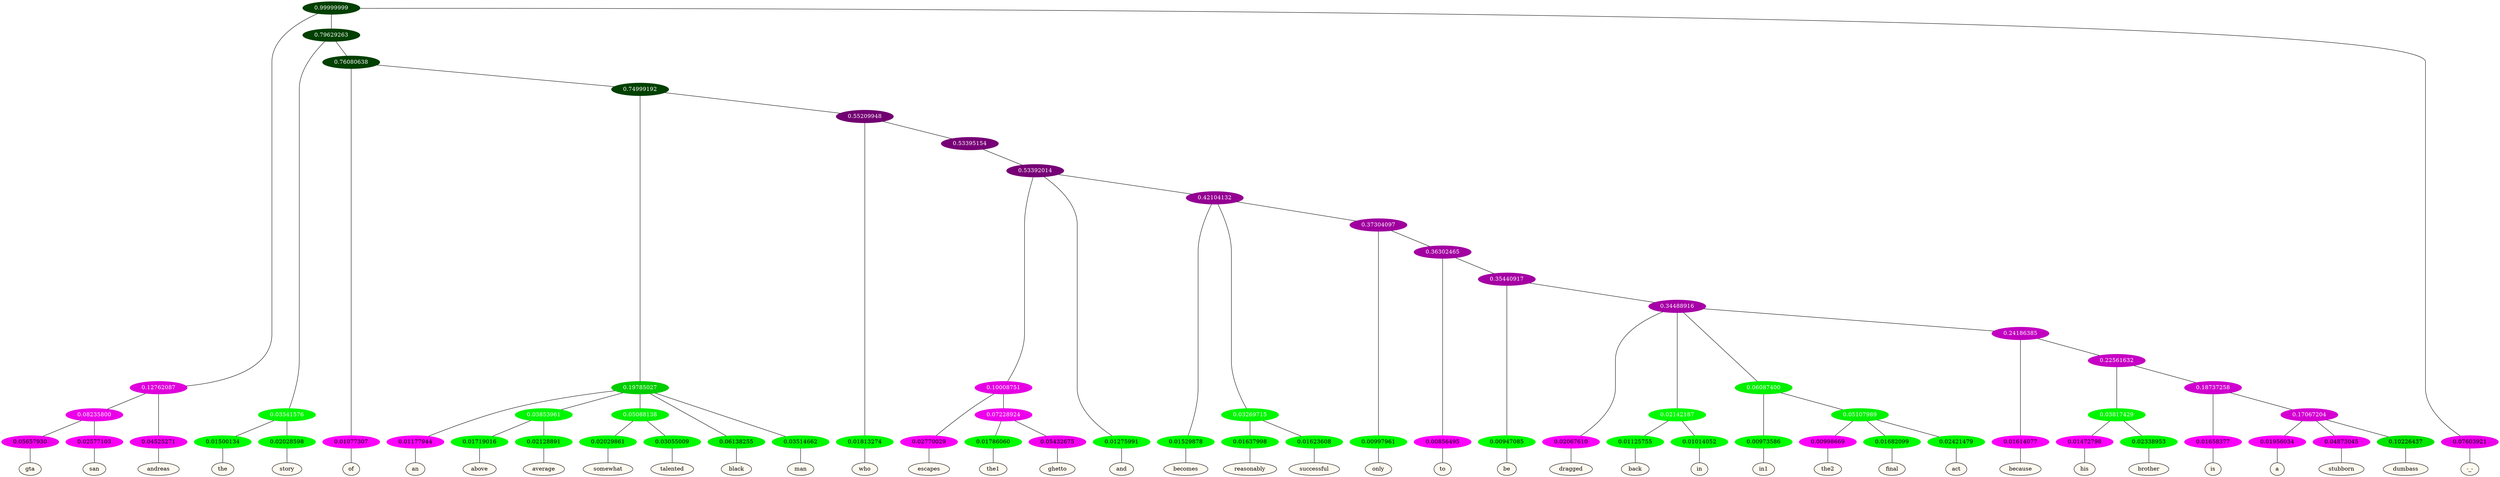 graph {
	node [format=png height=0.15 nodesep=0.001 ordering=out overlap=prism overlap_scaling=0.01 ranksep=0.001 ratio=0.2 style=filled width=0.15]
	{
		rank=same
		a_w_8 [label=gta color=black fillcolor=floralwhite style="filled,solid"]
		a_w_9 [label=san color=black fillcolor=floralwhite style="filled,solid"]
		a_w_5 [label=andreas color=black fillcolor=floralwhite style="filled,solid"]
		a_w_10 [label=the color=black fillcolor=floralwhite style="filled,solid"]
		a_w_11 [label=story color=black fillcolor=floralwhite style="filled,solid"]
		a_w_12 [label=of color=black fillcolor=floralwhite style="filled,solid"]
		a_w_16 [label=an color=black fillcolor=floralwhite style="filled,solid"]
		a_w_23 [label=above color=black fillcolor=floralwhite style="filled,solid"]
		a_w_24 [label=average color=black fillcolor=floralwhite style="filled,solid"]
		a_w_25 [label=somewhat color=black fillcolor=floralwhite style="filled,solid"]
		a_w_26 [label=talented color=black fillcolor=floralwhite style="filled,solid"]
		a_w_19 [label=black color=black fillcolor=floralwhite style="filled,solid"]
		a_w_20 [label=man color=black fillcolor=floralwhite style="filled,solid"]
		a_w_21 [label=who color=black fillcolor=floralwhite style="filled,solid"]
		a_w_31 [label=escapes color=black fillcolor=floralwhite style="filled,solid"]
		a_w_36 [label=the1 color=black fillcolor=floralwhite style="filled,solid"]
		a_w_37 [label=ghetto color=black fillcolor=floralwhite style="filled,solid"]
		a_w_29 [label=and color=black fillcolor=floralwhite style="filled,solid"]
		a_w_33 [label=becomes color=black fillcolor=floralwhite style="filled,solid"]
		a_w_38 [label=reasonably color=black fillcolor=floralwhite style="filled,solid"]
		a_w_39 [label=successful color=black fillcolor=floralwhite style="filled,solid"]
		a_w_40 [label=only color=black fillcolor=floralwhite style="filled,solid"]
		a_w_42 [label=to color=black fillcolor=floralwhite style="filled,solid"]
		a_w_44 [label=be color=black fillcolor=floralwhite style="filled,solid"]
		a_w_46 [label=dragged color=black fillcolor=floralwhite style="filled,solid"]
		a_w_50 [label=back color=black fillcolor=floralwhite style="filled,solid"]
		a_w_51 [label=in color=black fillcolor=floralwhite style="filled,solid"]
		a_w_52 [label=in1 color=black fillcolor=floralwhite style="filled,solid"]
		a_w_56 [label=the2 color=black fillcolor=floralwhite style="filled,solid"]
		a_w_57 [label=final color=black fillcolor=floralwhite style="filled,solid"]
		a_w_58 [label=act color=black fillcolor=floralwhite style="filled,solid"]
		a_w_54 [label=because color=black fillcolor=floralwhite style="filled,solid"]
		a_w_61 [label=his color=black fillcolor=floralwhite style="filled,solid"]
		a_w_62 [label=brother color=black fillcolor=floralwhite style="filled,solid"]
		a_w_63 [label=is color=black fillcolor=floralwhite style="filled,solid"]
		a_w_65 [label=a color=black fillcolor=floralwhite style="filled,solid"]
		a_w_66 [label=stubborn color=black fillcolor=floralwhite style="filled,solid"]
		a_w_67 [label=dumbass color=black fillcolor=floralwhite style="filled,solid"]
		a_w_3 [label="-_-" color=black fillcolor=floralwhite style="filled,solid"]
	}
	a_n_8 -- a_w_8
	a_n_9 -- a_w_9
	a_n_5 -- a_w_5
	a_n_10 -- a_w_10
	a_n_11 -- a_w_11
	a_n_12 -- a_w_12
	a_n_16 -- a_w_16
	a_n_23 -- a_w_23
	a_n_24 -- a_w_24
	a_n_25 -- a_w_25
	a_n_26 -- a_w_26
	a_n_19 -- a_w_19
	a_n_20 -- a_w_20
	a_n_21 -- a_w_21
	a_n_31 -- a_w_31
	a_n_36 -- a_w_36
	a_n_37 -- a_w_37
	a_n_29 -- a_w_29
	a_n_33 -- a_w_33
	a_n_38 -- a_w_38
	a_n_39 -- a_w_39
	a_n_40 -- a_w_40
	a_n_42 -- a_w_42
	a_n_44 -- a_w_44
	a_n_46 -- a_w_46
	a_n_50 -- a_w_50
	a_n_51 -- a_w_51
	a_n_52 -- a_w_52
	a_n_56 -- a_w_56
	a_n_57 -- a_w_57
	a_n_58 -- a_w_58
	a_n_54 -- a_w_54
	a_n_61 -- a_w_61
	a_n_62 -- a_w_62
	a_n_63 -- a_w_63
	a_n_65 -- a_w_65
	a_n_66 -- a_w_66
	a_n_67 -- a_w_67
	a_n_3 -- a_w_3
	{
		rank=same
		a_n_8 [label=0.05657930 color="0.835 1.000 0.943" fontcolor=black]
		a_n_9 [label=0.02577103 color="0.835 1.000 0.974" fontcolor=black]
		a_n_5 [label=0.04525271 color="0.835 1.000 0.955" fontcolor=black]
		a_n_10 [label=0.01500134 color="0.334 1.000 0.985" fontcolor=black]
		a_n_11 [label=0.02028598 color="0.334 1.000 0.980" fontcolor=black]
		a_n_12 [label=0.01077307 color="0.835 1.000 0.989" fontcolor=black]
		a_n_16 [label=0.01177944 color="0.835 1.000 0.988" fontcolor=black]
		a_n_23 [label=0.01719016 color="0.334 1.000 0.983" fontcolor=black]
		a_n_24 [label=0.02128891 color="0.334 1.000 0.979" fontcolor=black]
		a_n_25 [label=0.02029861 color="0.334 1.000 0.980" fontcolor=black]
		a_n_26 [label=0.03055009 color="0.334 1.000 0.969" fontcolor=black]
		a_n_19 [label=0.06138255 color="0.334 1.000 0.939" fontcolor=black]
		a_n_20 [label=0.03514662 color="0.334 1.000 0.965" fontcolor=black]
		a_n_21 [label=0.01813274 color="0.334 1.000 0.982" fontcolor=black]
		a_n_31 [label=0.02770029 color="0.835 1.000 0.972" fontcolor=black]
		a_n_36 [label=0.01786060 color="0.334 1.000 0.982" fontcolor=black]
		a_n_37 [label=0.05432675 color="0.835 1.000 0.946" fontcolor=black]
		a_n_29 [label=0.01275991 color="0.334 1.000 0.987" fontcolor=black]
		a_n_33 [label=0.01529878 color="0.334 1.000 0.985" fontcolor=black]
		a_n_38 [label=0.01637998 color="0.334 1.000 0.984" fontcolor=black]
		a_n_39 [label=0.01623608 color="0.334 1.000 0.984" fontcolor=black]
		a_n_40 [label=0.00997961 color="0.334 1.000 0.990" fontcolor=black]
		a_n_42 [label=0.00856495 color="0.835 1.000 0.991" fontcolor=black]
		a_n_44 [label=0.00947085 color="0.334 1.000 0.991" fontcolor=black]
		a_n_46 [label=0.02067610 color="0.835 1.000 0.979" fontcolor=black]
		a_n_50 [label=0.01125755 color="0.334 1.000 0.989" fontcolor=black]
		a_n_51 [label=0.01014052 color="0.334 1.000 0.990" fontcolor=black]
		a_n_52 [label=0.00973586 color="0.334 1.000 0.990" fontcolor=black]
		a_n_56 [label=0.00998669 color="0.835 1.000 0.990" fontcolor=black]
		a_n_57 [label=0.01682099 color="0.334 1.000 0.983" fontcolor=black]
		a_n_58 [label=0.02421479 color="0.334 1.000 0.976" fontcolor=black]
		a_n_54 [label=0.01614077 color="0.835 1.000 0.984" fontcolor=black]
		a_n_61 [label=0.01472798 color="0.835 1.000 0.985" fontcolor=black]
		a_n_62 [label=0.02338953 color="0.334 1.000 0.977" fontcolor=black]
		a_n_63 [label=0.01658377 color="0.835 1.000 0.983" fontcolor=black]
		a_n_65 [label=0.01956034 color="0.835 1.000 0.980" fontcolor=black]
		a_n_66 [label=0.04873045 color="0.835 1.000 0.951" fontcolor=black]
		a_n_67 [label=0.10226437 color="0.334 1.000 0.898" fontcolor=black]
		a_n_3 [label=0.07603921 color="0.835 1.000 0.924" fontcolor=black]
	}
	a_n_0 [label=0.99999999 color="0.334 1.000 0.250" fontcolor=grey99]
	a_n_1 [label=0.12762087 color="0.835 1.000 0.872" fontcolor=grey99]
	a_n_0 -- a_n_1
	a_n_2 [label=0.79629263 color="0.334 1.000 0.250" fontcolor=grey99]
	a_n_0 -- a_n_2
	a_n_0 -- a_n_3
	a_n_4 [label=0.08235800 color="0.835 1.000 0.918" fontcolor=grey99]
	a_n_1 -- a_n_4
	a_n_1 -- a_n_5
	a_n_6 [label=0.03541576 color="0.334 1.000 0.965" fontcolor=grey99]
	a_n_2 -- a_n_6
	a_n_7 [label=0.76080638 color="0.334 1.000 0.250" fontcolor=grey99]
	a_n_2 -- a_n_7
	a_n_4 -- a_n_8
	a_n_4 -- a_n_9
	a_n_6 -- a_n_10
	a_n_6 -- a_n_11
	a_n_7 -- a_n_12
	a_n_13 [label=0.74999192 color="0.334 1.000 0.250" fontcolor=grey99]
	a_n_7 -- a_n_13
	a_n_14 [label=0.19785027 color="0.334 1.000 0.802" fontcolor=grey99]
	a_n_13 -- a_n_14
	a_n_15 [label=0.55209948 color="0.835 1.000 0.448" fontcolor=grey99]
	a_n_13 -- a_n_15
	a_n_14 -- a_n_16
	a_n_17 [label=0.03853961 color="0.334 1.000 0.961" fontcolor=grey99]
	a_n_14 -- a_n_17
	a_n_18 [label=0.05088138 color="0.334 1.000 0.949" fontcolor=grey99]
	a_n_14 -- a_n_18
	a_n_14 -- a_n_19
	a_n_14 -- a_n_20
	a_n_15 -- a_n_21
	a_n_22 [label=0.53395154 color="0.835 1.000 0.466" fontcolor=grey99]
	a_n_15 -- a_n_22
	a_n_17 -- a_n_23
	a_n_17 -- a_n_24
	a_n_18 -- a_n_25
	a_n_18 -- a_n_26
	a_n_27 [label=0.53392014 color="0.835 1.000 0.466" fontcolor=grey99]
	a_n_22 -- a_n_27
	a_n_28 [label=0.10008751 color="0.835 1.000 0.900" fontcolor=grey99]
	a_n_27 -- a_n_28
	a_n_27 -- a_n_29
	a_n_30 [label=0.42104132 color="0.835 1.000 0.579" fontcolor=grey99]
	a_n_27 -- a_n_30
	a_n_28 -- a_n_31
	a_n_32 [label=0.07228924 color="0.835 1.000 0.928" fontcolor=grey99]
	a_n_28 -- a_n_32
	a_n_30 -- a_n_33
	a_n_34 [label=0.03269715 color="0.334 1.000 0.967" fontcolor=grey99]
	a_n_30 -- a_n_34
	a_n_35 [label=0.37304097 color="0.835 1.000 0.627" fontcolor=grey99]
	a_n_30 -- a_n_35
	a_n_32 -- a_n_36
	a_n_32 -- a_n_37
	a_n_34 -- a_n_38
	a_n_34 -- a_n_39
	a_n_35 -- a_n_40
	a_n_41 [label=0.36302465 color="0.835 1.000 0.637" fontcolor=grey99]
	a_n_35 -- a_n_41
	a_n_41 -- a_n_42
	a_n_43 [label=0.35440917 color="0.835 1.000 0.646" fontcolor=grey99]
	a_n_41 -- a_n_43
	a_n_43 -- a_n_44
	a_n_45 [label=0.34488916 color="0.835 1.000 0.655" fontcolor=grey99]
	a_n_43 -- a_n_45
	a_n_45 -- a_n_46
	a_n_47 [label=0.02142187 color="0.334 1.000 0.979" fontcolor=grey99]
	a_n_45 -- a_n_47
	a_n_48 [label=0.06087400 color="0.334 1.000 0.939" fontcolor=grey99]
	a_n_45 -- a_n_48
	a_n_49 [label=0.24186385 color="0.835 1.000 0.758" fontcolor=grey99]
	a_n_45 -- a_n_49
	a_n_47 -- a_n_50
	a_n_47 -- a_n_51
	a_n_48 -- a_n_52
	a_n_53 [label=0.05107989 color="0.334 1.000 0.949" fontcolor=grey99]
	a_n_48 -- a_n_53
	a_n_49 -- a_n_54
	a_n_55 [label=0.22561632 color="0.835 1.000 0.774" fontcolor=grey99]
	a_n_49 -- a_n_55
	a_n_53 -- a_n_56
	a_n_53 -- a_n_57
	a_n_53 -- a_n_58
	a_n_59 [label=0.03817429 color="0.334 1.000 0.962" fontcolor=grey99]
	a_n_55 -- a_n_59
	a_n_60 [label=0.18737258 color="0.835 1.000 0.813" fontcolor=grey99]
	a_n_55 -- a_n_60
	a_n_59 -- a_n_61
	a_n_59 -- a_n_62
	a_n_60 -- a_n_63
	a_n_64 [label=0.17067204 color="0.835 1.000 0.829" fontcolor=grey99]
	a_n_60 -- a_n_64
	a_n_64 -- a_n_65
	a_n_64 -- a_n_66
	a_n_64 -- a_n_67
}
